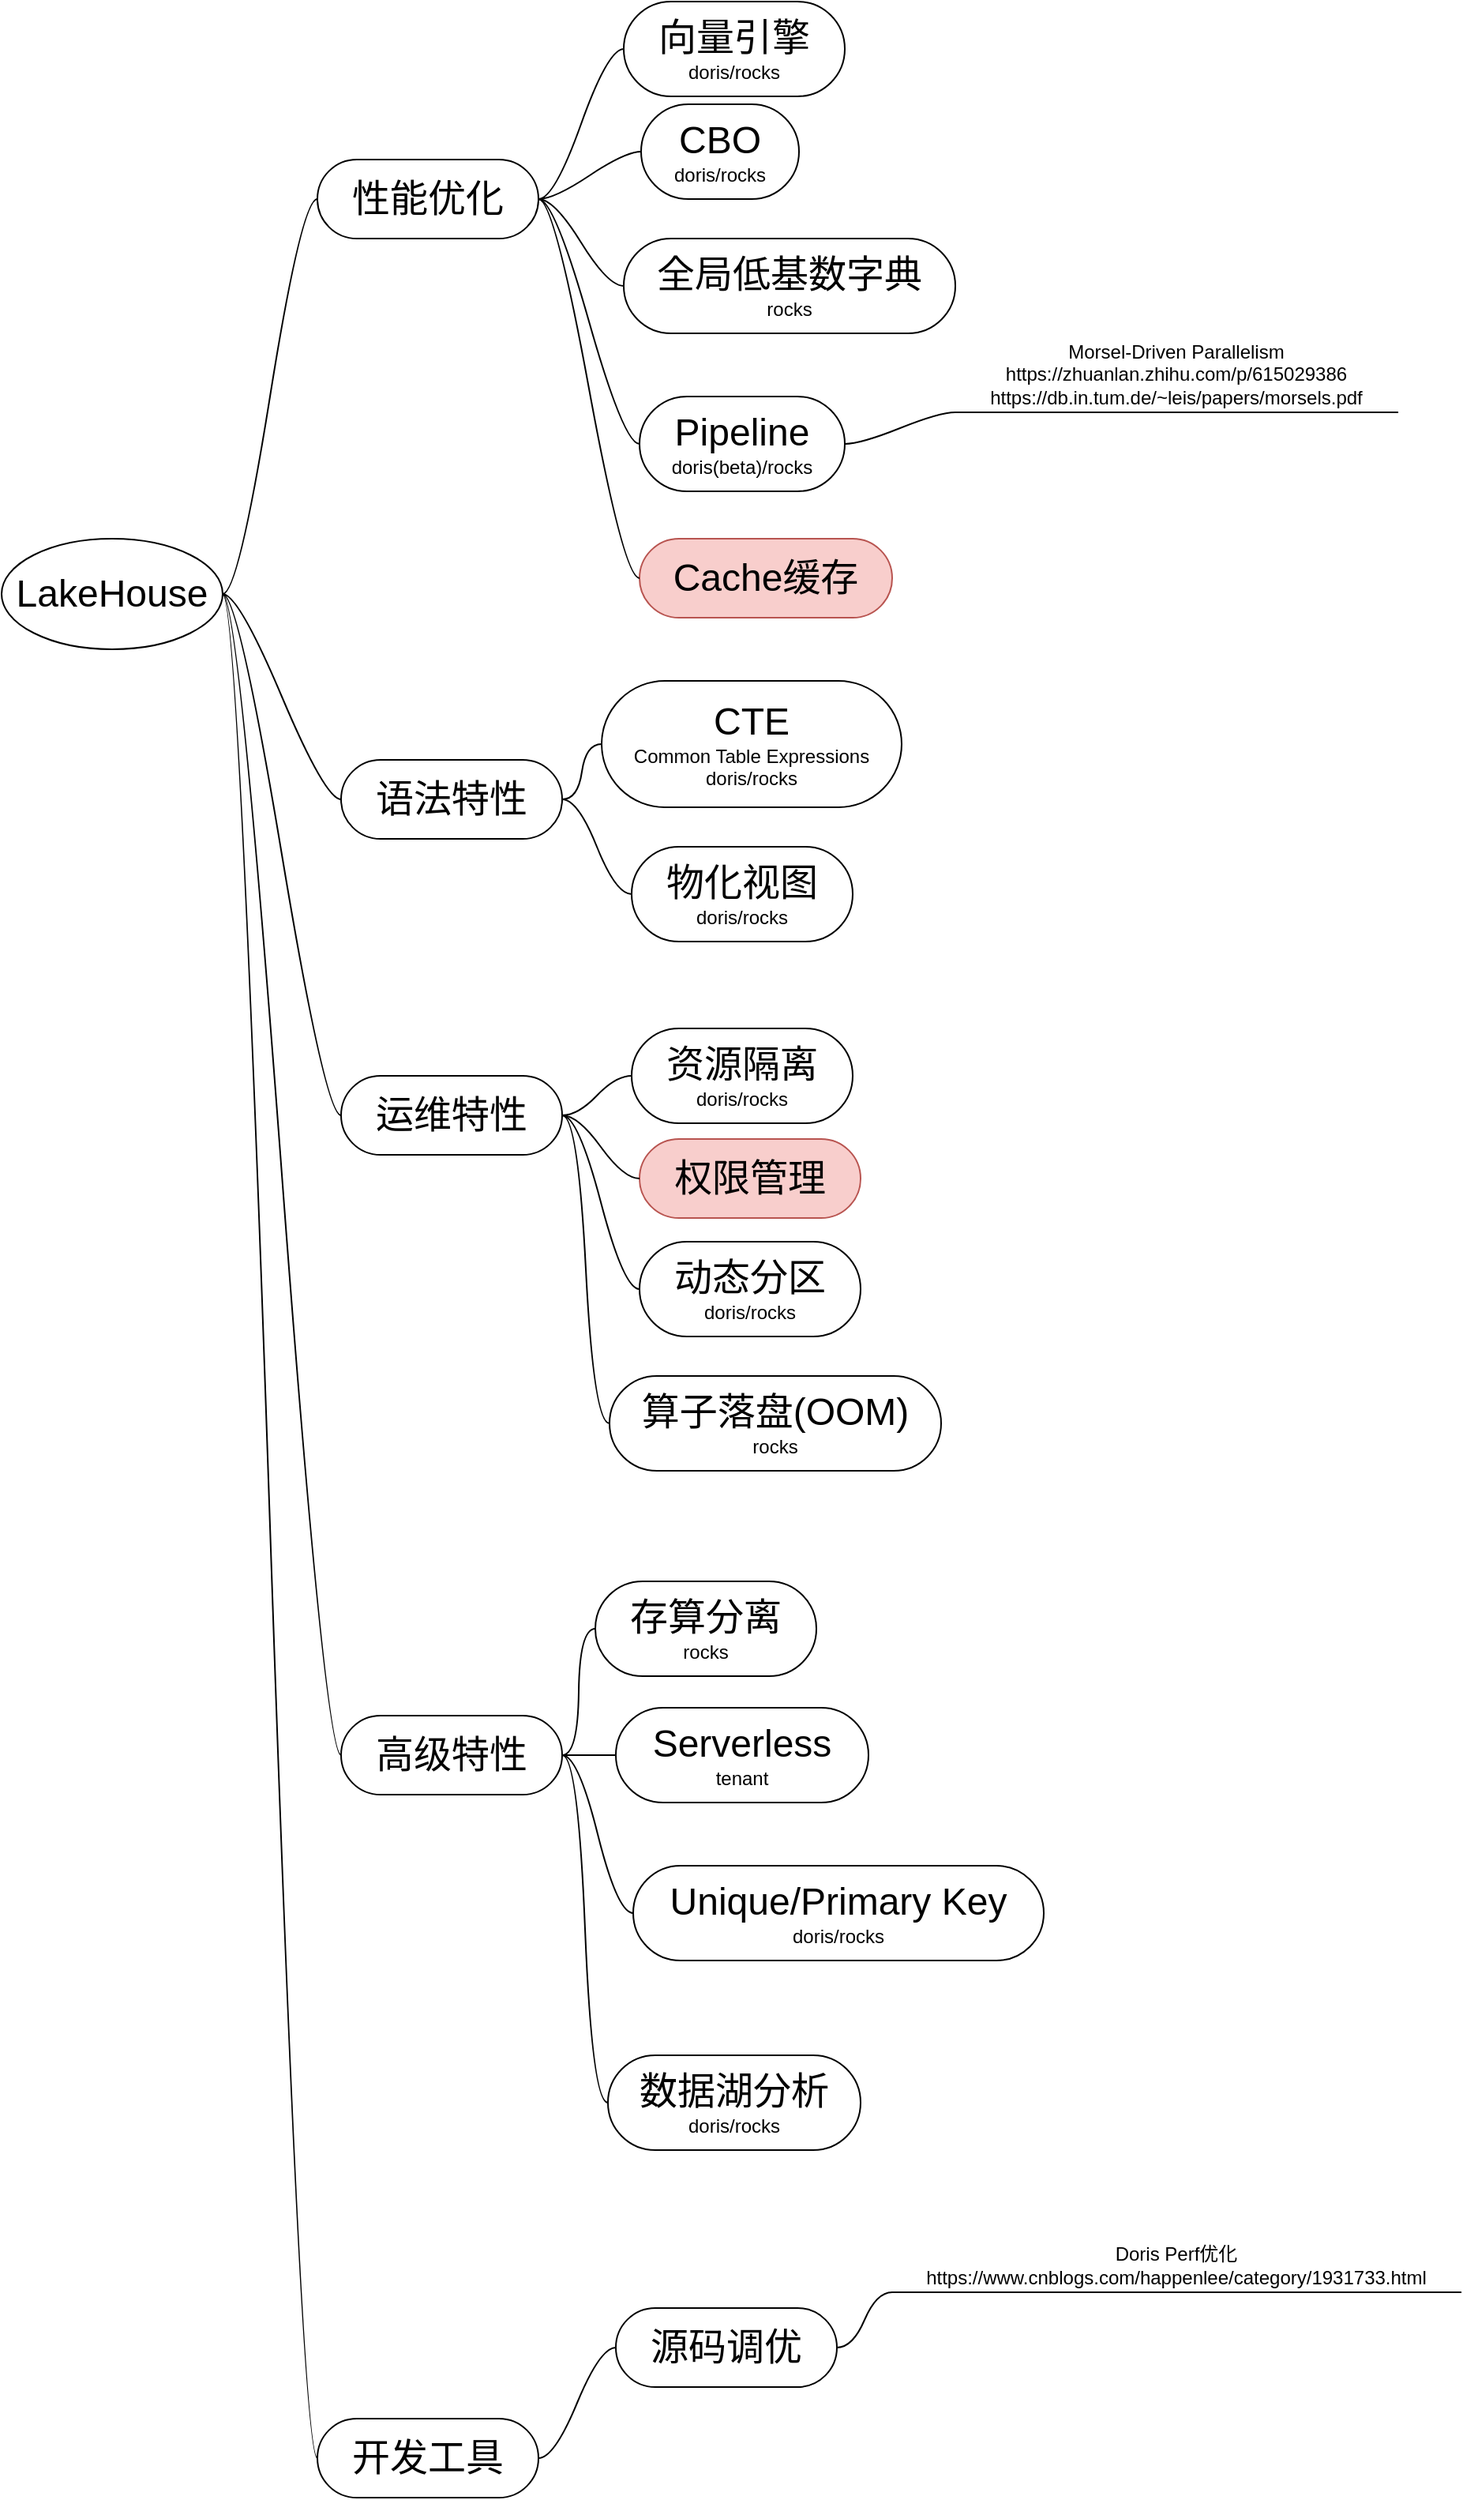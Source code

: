 <mxfile version="21.2.1" type="github" pages="3">
  <diagram name="思维导图" id="OOxz8nDA2zBTXserXBQq">
    <mxGraphModel dx="2206" dy="1089" grid="1" gridSize="10" guides="1" tooltips="1" connect="1" arrows="1" fold="1" page="1" pageScale="1" pageWidth="827" pageHeight="1169" math="0" shadow="0">
      <root>
        <mxCell id="0" />
        <mxCell id="1" parent="0" />
        <mxCell id="GbnP1xSUKACOj05AOEEQ-3" value="&lt;font style=&quot;font-size: 24px;&quot;&gt;LakeHouse&lt;/font&gt;" style="ellipse;whiteSpace=wrap;html=1;align=center;newEdgeStyle={&quot;edgeStyle&quot;:&quot;entityRelationEdgeStyle&quot;,&quot;startArrow&quot;:&quot;none&quot;,&quot;endArrow&quot;:&quot;none&quot;,&quot;segment&quot;:10,&quot;curved&quot;:1,&quot;sourcePerimeterSpacing&quot;:0,&quot;targetPerimeterSpacing&quot;:0};treeFolding=1;treeMoving=1;" vertex="1" parent="1">
          <mxGeometry x="50" y="350" width="140" height="70" as="geometry" />
        </mxCell>
        <mxCell id="GbnP1xSUKACOj05AOEEQ-5" value="&lt;font style=&quot;font-size: 24px;&quot;&gt;性能优化&lt;/font&gt;" style="whiteSpace=wrap;html=1;rounded=1;arcSize=50;align=center;verticalAlign=middle;strokeWidth=1;autosize=1;spacing=4;treeFolding=1;treeMoving=1;newEdgeStyle={&quot;edgeStyle&quot;:&quot;entityRelationEdgeStyle&quot;,&quot;startArrow&quot;:&quot;none&quot;,&quot;endArrow&quot;:&quot;none&quot;,&quot;segment&quot;:10,&quot;curved&quot;:1,&quot;sourcePerimeterSpacing&quot;:0,&quot;targetPerimeterSpacing&quot;:0};" vertex="1" parent="1">
          <mxGeometry x="250" y="110" width="140" height="50" as="geometry" />
        </mxCell>
        <mxCell id="GbnP1xSUKACOj05AOEEQ-6" value="" style="edgeStyle=entityRelationEdgeStyle;startArrow=none;endArrow=none;segment=10;curved=1;sourcePerimeterSpacing=0;targetPerimeterSpacing=0;rounded=0;exitX=1;exitY=0.5;exitDx=0;exitDy=0;" edge="1" target="GbnP1xSUKACOj05AOEEQ-5" parent="1" source="GbnP1xSUKACOj05AOEEQ-3">
          <mxGeometry relative="1" as="geometry">
            <mxPoint x="349" y="542" as="sourcePoint" />
          </mxGeometry>
        </mxCell>
        <mxCell id="TWokM2KLn3ChRtvrP0vo-1" value="&lt;font style=&quot;&quot;&gt;&lt;span style=&quot;font-size: 24px;&quot;&gt;向量引擎&lt;/span&gt;&lt;br&gt;&lt;font style=&quot;font-size: 12px;&quot;&gt;doris/rocks&lt;/font&gt;&lt;br&gt;&lt;/font&gt;" style="whiteSpace=wrap;html=1;rounded=1;arcSize=50;align=center;verticalAlign=middle;strokeWidth=1;autosize=1;spacing=4;treeFolding=1;treeMoving=1;newEdgeStyle={&quot;edgeStyle&quot;:&quot;entityRelationEdgeStyle&quot;,&quot;startArrow&quot;:&quot;none&quot;,&quot;endArrow&quot;:&quot;none&quot;,&quot;segment&quot;:10,&quot;curved&quot;:1,&quot;sourcePerimeterSpacing&quot;:0,&quot;targetPerimeterSpacing&quot;:0};" vertex="1" parent="1">
          <mxGeometry x="444" y="10" width="140" height="60" as="geometry" />
        </mxCell>
        <mxCell id="TWokM2KLn3ChRtvrP0vo-2" value="" style="edgeStyle=entityRelationEdgeStyle;startArrow=none;endArrow=none;segment=10;curved=1;sourcePerimeterSpacing=0;targetPerimeterSpacing=0;rounded=0;exitX=1;exitY=0.5;exitDx=0;exitDy=0;" edge="1" target="TWokM2KLn3ChRtvrP0vo-1" parent="1" source="GbnP1xSUKACOj05AOEEQ-5">
          <mxGeometry relative="1" as="geometry">
            <mxPoint x="350" y="135" as="sourcePoint" />
          </mxGeometry>
        </mxCell>
        <mxCell id="TWokM2KLn3ChRtvrP0vo-4" value="&lt;font style=&quot;&quot;&gt;&lt;span style=&quot;font-size: 24px;&quot;&gt;CBO&lt;/span&gt;&lt;br&gt;&lt;font style=&quot;font-size: 12px;&quot;&gt;doris/rocks&lt;/font&gt;&lt;br&gt;&lt;/font&gt;" style="whiteSpace=wrap;html=1;rounded=1;arcSize=50;align=center;verticalAlign=middle;strokeWidth=1;autosize=1;spacing=4;treeFolding=1;treeMoving=1;newEdgeStyle={&quot;edgeStyle&quot;:&quot;entityRelationEdgeStyle&quot;,&quot;startArrow&quot;:&quot;none&quot;,&quot;endArrow&quot;:&quot;none&quot;,&quot;segment&quot;:10,&quot;curved&quot;:1,&quot;sourcePerimeterSpacing&quot;:0,&quot;targetPerimeterSpacing&quot;:0};" vertex="1" parent="1">
          <mxGeometry x="455" y="75" width="100" height="60" as="geometry" />
        </mxCell>
        <mxCell id="TWokM2KLn3ChRtvrP0vo-5" value="" style="edgeStyle=entityRelationEdgeStyle;startArrow=none;endArrow=none;segment=10;curved=1;sourcePerimeterSpacing=0;targetPerimeterSpacing=0;rounded=0;exitX=1;exitY=0.5;exitDx=0;exitDy=0;" edge="1" target="TWokM2KLn3ChRtvrP0vo-4" parent="1" source="GbnP1xSUKACOj05AOEEQ-5">
          <mxGeometry relative="1" as="geometry">
            <mxPoint x="370" y="130" as="sourcePoint" />
          </mxGeometry>
        </mxCell>
        <mxCell id="TWokM2KLn3ChRtvrP0vo-7" value="&lt;font style=&quot;&quot;&gt;&lt;span style=&quot;font-size: 24px;&quot;&gt;全局低基数字典&lt;/span&gt;&lt;br&gt;&lt;font style=&quot;font-size: 12px;&quot;&gt;rocks&lt;/font&gt;&lt;br&gt;&lt;/font&gt;" style="whiteSpace=wrap;html=1;rounded=1;arcSize=50;align=center;verticalAlign=middle;strokeWidth=1;autosize=1;spacing=4;treeFolding=1;treeMoving=1;newEdgeStyle={&quot;edgeStyle&quot;:&quot;entityRelationEdgeStyle&quot;,&quot;startArrow&quot;:&quot;none&quot;,&quot;endArrow&quot;:&quot;none&quot;,&quot;segment&quot;:10,&quot;curved&quot;:1,&quot;sourcePerimeterSpacing&quot;:0,&quot;targetPerimeterSpacing&quot;:0};" vertex="1" parent="1">
          <mxGeometry x="444" y="160" width="210" height="60" as="geometry" />
        </mxCell>
        <mxCell id="TWokM2KLn3ChRtvrP0vo-8" value="" style="edgeStyle=entityRelationEdgeStyle;startArrow=none;endArrow=none;segment=10;curved=1;sourcePerimeterSpacing=0;targetPerimeterSpacing=0;rounded=0;exitX=1;exitY=0.5;exitDx=0;exitDy=0;" edge="1" target="TWokM2KLn3ChRtvrP0vo-7" parent="1" source="GbnP1xSUKACOj05AOEEQ-5">
          <mxGeometry relative="1" as="geometry">
            <mxPoint x="370" y="150" as="sourcePoint" />
          </mxGeometry>
        </mxCell>
        <mxCell id="TWokM2KLn3ChRtvrP0vo-9" value="&lt;font style=&quot;font-size: 24px;&quot;&gt;语法特性&lt;/font&gt;" style="whiteSpace=wrap;html=1;rounded=1;arcSize=50;align=center;verticalAlign=middle;strokeWidth=1;autosize=1;spacing=4;treeFolding=1;treeMoving=1;newEdgeStyle={&quot;edgeStyle&quot;:&quot;entityRelationEdgeStyle&quot;,&quot;startArrow&quot;:&quot;none&quot;,&quot;endArrow&quot;:&quot;none&quot;,&quot;segment&quot;:10,&quot;curved&quot;:1,&quot;sourcePerimeterSpacing&quot;:0,&quot;targetPerimeterSpacing&quot;:0};" vertex="1" parent="1">
          <mxGeometry x="265" y="490" width="140" height="50" as="geometry" />
        </mxCell>
        <mxCell id="TWokM2KLn3ChRtvrP0vo-10" value="" style="edgeStyle=entityRelationEdgeStyle;startArrow=none;endArrow=none;segment=10;curved=1;sourcePerimeterSpacing=0;targetPerimeterSpacing=0;rounded=0;exitX=1;exitY=0.5;exitDx=0;exitDy=0;" edge="1" target="TWokM2KLn3ChRtvrP0vo-9" parent="1" source="GbnP1xSUKACOj05AOEEQ-3">
          <mxGeometry relative="1" as="geometry">
            <mxPoint x="230" y="516" as="sourcePoint" />
          </mxGeometry>
        </mxCell>
        <mxCell id="TWokM2KLn3ChRtvrP0vo-11" value="&lt;font style=&quot;&quot;&gt;&lt;span style=&quot;font-size: 24px;&quot;&gt;CTE&lt;/span&gt;&lt;br&gt;&lt;font style=&quot;font-size: 12px;&quot;&gt;Common Table Expressions&lt;br&gt;&lt;/font&gt;doris/rocks&lt;br&gt;&lt;/font&gt;" style="whiteSpace=wrap;html=1;rounded=1;arcSize=50;align=center;verticalAlign=middle;strokeWidth=1;autosize=1;spacing=4;treeFolding=1;treeMoving=1;newEdgeStyle={&quot;edgeStyle&quot;:&quot;entityRelationEdgeStyle&quot;,&quot;startArrow&quot;:&quot;none&quot;,&quot;endArrow&quot;:&quot;none&quot;,&quot;segment&quot;:10,&quot;curved&quot;:1,&quot;sourcePerimeterSpacing&quot;:0,&quot;targetPerimeterSpacing&quot;:0};" vertex="1" parent="1">
          <mxGeometry x="430" y="440" width="190" height="80" as="geometry" />
        </mxCell>
        <mxCell id="TWokM2KLn3ChRtvrP0vo-12" value="" style="edgeStyle=entityRelationEdgeStyle;startArrow=none;endArrow=none;segment=10;curved=1;sourcePerimeterSpacing=0;targetPerimeterSpacing=0;rounded=0;exitX=1;exitY=0.5;exitDx=0;exitDy=0;" edge="1" target="TWokM2KLn3ChRtvrP0vo-11" parent="1" source="TWokM2KLn3ChRtvrP0vo-9">
          <mxGeometry relative="1" as="geometry">
            <mxPoint x="475" y="530" as="sourcePoint" />
          </mxGeometry>
        </mxCell>
        <mxCell id="TWokM2KLn3ChRtvrP0vo-14" value="&lt;font style=&quot;&quot;&gt;&lt;span style=&quot;font-size: 24px;&quot;&gt;Pipeline&lt;/span&gt;&lt;br&gt;&lt;font style=&quot;font-size: 12px;&quot;&gt;doris(beta)/rocks&lt;/font&gt;&lt;br&gt;&lt;/font&gt;" style="whiteSpace=wrap;html=1;rounded=1;arcSize=50;align=center;verticalAlign=middle;strokeWidth=1;autosize=1;spacing=4;treeFolding=1;treeMoving=1;newEdgeStyle={&quot;edgeStyle&quot;:&quot;entityRelationEdgeStyle&quot;,&quot;startArrow&quot;:&quot;none&quot;,&quot;endArrow&quot;:&quot;none&quot;,&quot;segment&quot;:10,&quot;curved&quot;:1,&quot;sourcePerimeterSpacing&quot;:0,&quot;targetPerimeterSpacing&quot;:0};" vertex="1" parent="1">
          <mxGeometry x="454" y="260" width="130" height="60" as="geometry" />
        </mxCell>
        <mxCell id="TWokM2KLn3ChRtvrP0vo-15" value="" style="edgeStyle=entityRelationEdgeStyle;startArrow=none;endArrow=none;segment=10;curved=1;sourcePerimeterSpacing=0;targetPerimeterSpacing=0;rounded=0;exitX=1;exitY=0.5;exitDx=0;exitDy=0;" edge="1" target="TWokM2KLn3ChRtvrP0vo-14" parent="1" source="GbnP1xSUKACOj05AOEEQ-5">
          <mxGeometry relative="1" as="geometry">
            <mxPoint x="394" y="282" as="sourcePoint" />
          </mxGeometry>
        </mxCell>
        <mxCell id="TWokM2KLn3ChRtvrP0vo-17" value="&lt;font style=&quot;font-size: 24px;&quot;&gt;运维特性&lt;/font&gt;" style="whiteSpace=wrap;html=1;rounded=1;arcSize=50;align=center;verticalAlign=middle;strokeWidth=1;autosize=1;spacing=4;treeFolding=1;treeMoving=1;newEdgeStyle={&quot;edgeStyle&quot;:&quot;entityRelationEdgeStyle&quot;,&quot;startArrow&quot;:&quot;none&quot;,&quot;endArrow&quot;:&quot;none&quot;,&quot;segment&quot;:10,&quot;curved&quot;:1,&quot;sourcePerimeterSpacing&quot;:0,&quot;targetPerimeterSpacing&quot;:0};" vertex="1" parent="1">
          <mxGeometry x="265" y="690" width="140" height="50" as="geometry" />
        </mxCell>
        <mxCell id="TWokM2KLn3ChRtvrP0vo-18" value="" style="edgeStyle=entityRelationEdgeStyle;startArrow=none;endArrow=none;segment=10;curved=1;sourcePerimeterSpacing=0;targetPerimeterSpacing=0;rounded=0;exitX=1;exitY=0.5;exitDx=0;exitDy=0;" edge="1" target="TWokM2KLn3ChRtvrP0vo-17" parent="1" source="GbnP1xSUKACOj05AOEEQ-3">
          <mxGeometry relative="1" as="geometry">
            <mxPoint x="284" y="602" as="sourcePoint" />
          </mxGeometry>
        </mxCell>
        <mxCell id="TWokM2KLn3ChRtvrP0vo-19" value="&lt;font style=&quot;&quot;&gt;&lt;span style=&quot;font-size: 24px;&quot;&gt;资源隔离&lt;/span&gt;&lt;br&gt;&lt;font style=&quot;font-size: 12px;&quot;&gt;doris/rocks&lt;/font&gt;&lt;br&gt;&lt;/font&gt;" style="whiteSpace=wrap;html=1;rounded=1;arcSize=50;align=center;verticalAlign=middle;strokeWidth=1;autosize=1;spacing=4;treeFolding=1;treeMoving=1;newEdgeStyle={&quot;edgeStyle&quot;:&quot;entityRelationEdgeStyle&quot;,&quot;startArrow&quot;:&quot;none&quot;,&quot;endArrow&quot;:&quot;none&quot;,&quot;segment&quot;:10,&quot;curved&quot;:1,&quot;sourcePerimeterSpacing&quot;:0,&quot;targetPerimeterSpacing&quot;:0};" vertex="1" parent="1">
          <mxGeometry x="449" y="660" width="140" height="60" as="geometry" />
        </mxCell>
        <mxCell id="TWokM2KLn3ChRtvrP0vo-20" value="" style="edgeStyle=entityRelationEdgeStyle;startArrow=none;endArrow=none;segment=10;curved=1;sourcePerimeterSpacing=0;targetPerimeterSpacing=0;rounded=0;exitX=1;exitY=0.5;exitDx=0;exitDy=0;" edge="1" target="TWokM2KLn3ChRtvrP0vo-19" parent="1" source="TWokM2KLn3ChRtvrP0vo-17">
          <mxGeometry relative="1" as="geometry">
            <mxPoint x="410" y="682" as="sourcePoint" />
          </mxGeometry>
        </mxCell>
        <mxCell id="TWokM2KLn3ChRtvrP0vo-21" value="&lt;font style=&quot;&quot;&gt;&lt;span style=&quot;font-size: 24px;&quot;&gt;存算分离&lt;/span&gt;&lt;br&gt;&lt;font style=&quot;font-size: 12px;&quot;&gt;rocks&lt;/font&gt;&lt;br&gt;&lt;/font&gt;" style="whiteSpace=wrap;html=1;rounded=1;arcSize=50;align=center;verticalAlign=middle;strokeWidth=1;autosize=1;spacing=4;treeFolding=1;treeMoving=1;newEdgeStyle={&quot;edgeStyle&quot;:&quot;entityRelationEdgeStyle&quot;,&quot;startArrow&quot;:&quot;none&quot;,&quot;endArrow&quot;:&quot;none&quot;,&quot;segment&quot;:10,&quot;curved&quot;:1,&quot;sourcePerimeterSpacing&quot;:0,&quot;targetPerimeterSpacing&quot;:0};" vertex="1" parent="1">
          <mxGeometry x="426" y="1010" width="140" height="60" as="geometry" />
        </mxCell>
        <mxCell id="TWokM2KLn3ChRtvrP0vo-22" value="" style="edgeStyle=entityRelationEdgeStyle;startArrow=none;endArrow=none;segment=10;curved=1;sourcePerimeterSpacing=0;targetPerimeterSpacing=0;rounded=0;exitX=1;exitY=0.5;exitDx=0;exitDy=0;" edge="1" target="TWokM2KLn3ChRtvrP0vo-21" parent="1" source="TWokM2KLn3ChRtvrP0vo-23">
          <mxGeometry relative="1" as="geometry">
            <mxPoint x="496" y="977" as="sourcePoint" />
          </mxGeometry>
        </mxCell>
        <mxCell id="TWokM2KLn3ChRtvrP0vo-23" value="&lt;font style=&quot;font-size: 24px;&quot;&gt;高级特性&lt;/font&gt;" style="whiteSpace=wrap;html=1;rounded=1;arcSize=50;align=center;verticalAlign=middle;strokeWidth=1;autosize=1;spacing=4;treeFolding=1;treeMoving=1;newEdgeStyle={&quot;edgeStyle&quot;:&quot;entityRelationEdgeStyle&quot;,&quot;startArrow&quot;:&quot;none&quot;,&quot;endArrow&quot;:&quot;none&quot;,&quot;segment&quot;:10,&quot;curved&quot;:1,&quot;sourcePerimeterSpacing&quot;:0,&quot;targetPerimeterSpacing&quot;:0};" vertex="1" parent="1">
          <mxGeometry x="265" y="1095" width="140" height="50" as="geometry" />
        </mxCell>
        <mxCell id="TWokM2KLn3ChRtvrP0vo-24" value="" style="edgeStyle=entityRelationEdgeStyle;startArrow=none;endArrow=none;segment=10;curved=1;sourcePerimeterSpacing=0;targetPerimeterSpacing=0;rounded=0;exitX=1;exitY=0.5;exitDx=0;exitDy=0;" edge="1" target="TWokM2KLn3ChRtvrP0vo-23" parent="1" source="GbnP1xSUKACOj05AOEEQ-3">
          <mxGeometry relative="1" as="geometry">
            <mxPoint x="270" y="802" as="sourcePoint" />
          </mxGeometry>
        </mxCell>
        <mxCell id="TWokM2KLn3ChRtvrP0vo-26" value="&lt;font style=&quot;&quot;&gt;&lt;span style=&quot;font-size: 24px;&quot;&gt;Unique/Primary Key&lt;/span&gt;&lt;br&gt;&lt;font style=&quot;font-size: 12px;&quot;&gt;doris/rocks&lt;/font&gt;&lt;br&gt;&lt;/font&gt;" style="whiteSpace=wrap;html=1;rounded=1;arcSize=50;align=center;verticalAlign=middle;strokeWidth=1;autosize=1;spacing=4;treeFolding=1;treeMoving=1;newEdgeStyle={&quot;edgeStyle&quot;:&quot;entityRelationEdgeStyle&quot;,&quot;startArrow&quot;:&quot;none&quot;,&quot;endArrow&quot;:&quot;none&quot;,&quot;segment&quot;:10,&quot;curved&quot;:1,&quot;sourcePerimeterSpacing&quot;:0,&quot;targetPerimeterSpacing&quot;:0};glass=0;" vertex="1" parent="1">
          <mxGeometry x="450" y="1190" width="260" height="60" as="geometry" />
        </mxCell>
        <mxCell id="TWokM2KLn3ChRtvrP0vo-27" value="" style="edgeStyle=entityRelationEdgeStyle;startArrow=none;endArrow=none;segment=10;curved=1;sourcePerimeterSpacing=0;targetPerimeterSpacing=0;rounded=0;exitX=1;exitY=0.5;exitDx=0;exitDy=0;" edge="1" target="TWokM2KLn3ChRtvrP0vo-26" parent="1" source="TWokM2KLn3ChRtvrP0vo-23">
          <mxGeometry relative="1" as="geometry">
            <mxPoint x="446" y="1187" as="sourcePoint" />
          </mxGeometry>
        </mxCell>
        <mxCell id="TWokM2KLn3ChRtvrP0vo-29" value="&lt;font style=&quot;font-size: 24px;&quot;&gt;权限管理&lt;/font&gt;" style="whiteSpace=wrap;html=1;rounded=1;arcSize=50;align=center;verticalAlign=middle;strokeWidth=1;autosize=1;spacing=4;treeFolding=1;treeMoving=1;newEdgeStyle={&quot;edgeStyle&quot;:&quot;entityRelationEdgeStyle&quot;,&quot;startArrow&quot;:&quot;none&quot;,&quot;endArrow&quot;:&quot;none&quot;,&quot;segment&quot;:10,&quot;curved&quot;:1,&quot;sourcePerimeterSpacing&quot;:0,&quot;targetPerimeterSpacing&quot;:0};fillColor=#f8cecc;strokeColor=#b85450;" vertex="1" parent="1">
          <mxGeometry x="454" y="730" width="140" height="50" as="geometry" />
        </mxCell>
        <mxCell id="TWokM2KLn3ChRtvrP0vo-30" value="" style="edgeStyle=entityRelationEdgeStyle;startArrow=none;endArrow=none;segment=10;curved=1;sourcePerimeterSpacing=0;targetPerimeterSpacing=0;rounded=0;exitX=1;exitY=0.5;exitDx=0;exitDy=0;" edge="1" target="TWokM2KLn3ChRtvrP0vo-29" parent="1" source="TWokM2KLn3ChRtvrP0vo-17">
          <mxGeometry relative="1" as="geometry">
            <mxPoint x="425" y="772" as="sourcePoint" />
          </mxGeometry>
        </mxCell>
        <mxCell id="TWokM2KLn3ChRtvrP0vo-31" value="&lt;font style=&quot;&quot;&gt;&lt;span style=&quot;font-size: 24px;&quot;&gt;物化视图&lt;/span&gt;&lt;br&gt;&lt;font style=&quot;font-size: 12px;&quot;&gt;doris/rocks&lt;/font&gt;&lt;br&gt;&lt;/font&gt;" style="whiteSpace=wrap;html=1;rounded=1;arcSize=50;align=center;verticalAlign=middle;strokeWidth=1;autosize=1;spacing=4;treeFolding=1;treeMoving=1;newEdgeStyle={&quot;edgeStyle&quot;:&quot;entityRelationEdgeStyle&quot;,&quot;startArrow&quot;:&quot;none&quot;,&quot;endArrow&quot;:&quot;none&quot;,&quot;segment&quot;:10,&quot;curved&quot;:1,&quot;sourcePerimeterSpacing&quot;:0,&quot;targetPerimeterSpacing&quot;:0};" vertex="1" parent="1">
          <mxGeometry x="449" y="545" width="140" height="60" as="geometry" />
        </mxCell>
        <mxCell id="TWokM2KLn3ChRtvrP0vo-32" value="" style="edgeStyle=entityRelationEdgeStyle;startArrow=none;endArrow=none;segment=10;curved=1;sourcePerimeterSpacing=0;targetPerimeterSpacing=0;rounded=0;exitX=1;exitY=0.5;exitDx=0;exitDy=0;" edge="1" target="TWokM2KLn3ChRtvrP0vo-31" parent="1" source="TWokM2KLn3ChRtvrP0vo-9">
          <mxGeometry relative="1" as="geometry">
            <mxPoint x="510" y="562" as="sourcePoint" />
          </mxGeometry>
        </mxCell>
        <mxCell id="TWokM2KLn3ChRtvrP0vo-33" value="&lt;font style=&quot;&quot;&gt;&lt;span style=&quot;font-size: 24px;&quot;&gt;动态分区&lt;/span&gt;&lt;br&gt;&lt;font style=&quot;font-size: 12px;&quot;&gt;doris/rocks&lt;/font&gt;&lt;br&gt;&lt;/font&gt;" style="whiteSpace=wrap;html=1;rounded=1;arcSize=50;align=center;verticalAlign=middle;strokeWidth=1;autosize=1;spacing=4;treeFolding=1;treeMoving=1;newEdgeStyle={&quot;edgeStyle&quot;:&quot;entityRelationEdgeStyle&quot;,&quot;startArrow&quot;:&quot;none&quot;,&quot;endArrow&quot;:&quot;none&quot;,&quot;segment&quot;:10,&quot;curved&quot;:1,&quot;sourcePerimeterSpacing&quot;:0,&quot;targetPerimeterSpacing&quot;:0};" vertex="1" parent="1">
          <mxGeometry x="454" y="795" width="140" height="60" as="geometry" />
        </mxCell>
        <mxCell id="TWokM2KLn3ChRtvrP0vo-34" value="" style="edgeStyle=entityRelationEdgeStyle;startArrow=none;endArrow=none;segment=10;curved=1;sourcePerimeterSpacing=0;targetPerimeterSpacing=0;rounded=0;exitX=1;exitY=0.5;exitDx=0;exitDy=0;" edge="1" target="TWokM2KLn3ChRtvrP0vo-33" parent="1" source="TWokM2KLn3ChRtvrP0vo-17">
          <mxGeometry relative="1" as="geometry">
            <mxPoint x="560" y="822" as="sourcePoint" />
          </mxGeometry>
        </mxCell>
        <mxCell id="TWokM2KLn3ChRtvrP0vo-35" value="&lt;font style=&quot;&quot;&gt;&lt;span style=&quot;font-size: 24px;&quot;&gt;算子落盘(OOM)&lt;/span&gt;&lt;br&gt;&lt;font style=&quot;font-size: 12px;&quot;&gt;rocks&lt;/font&gt;&lt;br&gt;&lt;/font&gt;" style="whiteSpace=wrap;html=1;rounded=1;arcSize=50;align=center;verticalAlign=middle;strokeWidth=1;autosize=1;spacing=4;treeFolding=1;treeMoving=1;newEdgeStyle={&quot;edgeStyle&quot;:&quot;entityRelationEdgeStyle&quot;,&quot;startArrow&quot;:&quot;none&quot;,&quot;endArrow&quot;:&quot;none&quot;,&quot;segment&quot;:10,&quot;curved&quot;:1,&quot;sourcePerimeterSpacing&quot;:0,&quot;targetPerimeterSpacing&quot;:0};" vertex="1" parent="1">
          <mxGeometry x="435" y="880" width="210" height="60" as="geometry" />
        </mxCell>
        <mxCell id="TWokM2KLn3ChRtvrP0vo-36" value="" style="edgeStyle=entityRelationEdgeStyle;startArrow=none;endArrow=none;segment=10;curved=1;sourcePerimeterSpacing=0;targetPerimeterSpacing=0;rounded=0;exitX=1;exitY=0.5;exitDx=0;exitDy=0;" edge="1" target="TWokM2KLn3ChRtvrP0vo-35" parent="1" source="TWokM2KLn3ChRtvrP0vo-17">
          <mxGeometry relative="1" as="geometry">
            <mxPoint x="380" y="780" as="sourcePoint" />
          </mxGeometry>
        </mxCell>
        <mxCell id="TWokM2KLn3ChRtvrP0vo-39" value="&lt;font style=&quot;font-size: 24px;&quot;&gt;Cache缓存&lt;/font&gt;" style="whiteSpace=wrap;html=1;rounded=1;arcSize=50;align=center;verticalAlign=middle;strokeWidth=1;autosize=1;spacing=4;treeFolding=1;treeMoving=1;newEdgeStyle={&quot;edgeStyle&quot;:&quot;entityRelationEdgeStyle&quot;,&quot;startArrow&quot;:&quot;none&quot;,&quot;endArrow&quot;:&quot;none&quot;,&quot;segment&quot;:10,&quot;curved&quot;:1,&quot;sourcePerimeterSpacing&quot;:0,&quot;targetPerimeterSpacing&quot;:0};fillColor=#f8cecc;strokeColor=#b85450;" vertex="1" parent="1">
          <mxGeometry x="454" y="350" width="160" height="50" as="geometry" />
        </mxCell>
        <mxCell id="TWokM2KLn3ChRtvrP0vo-40" value="" style="edgeStyle=entityRelationEdgeStyle;startArrow=none;endArrow=none;segment=10;curved=1;sourcePerimeterSpacing=0;targetPerimeterSpacing=0;rounded=0;exitX=1;exitY=0.5;exitDx=0;exitDy=0;" edge="1" target="TWokM2KLn3ChRtvrP0vo-39" parent="1" source="GbnP1xSUKACOj05AOEEQ-5">
          <mxGeometry relative="1" as="geometry">
            <mxPoint x="565" y="392" as="sourcePoint" />
          </mxGeometry>
        </mxCell>
        <mxCell id="TWokM2KLn3ChRtvrP0vo-42" value="&lt;font style=&quot;&quot;&gt;&lt;span style=&quot;font-size: 24px;&quot;&gt;Serverless&lt;/span&gt;&lt;br&gt;&lt;font style=&quot;font-size: 12px;&quot;&gt;tenant&lt;/font&gt;&lt;br&gt;&lt;/font&gt;" style="whiteSpace=wrap;html=1;rounded=1;arcSize=50;align=center;verticalAlign=middle;strokeWidth=1;autosize=1;spacing=4;treeFolding=1;treeMoving=1;newEdgeStyle={&quot;edgeStyle&quot;:&quot;entityRelationEdgeStyle&quot;,&quot;startArrow&quot;:&quot;none&quot;,&quot;endArrow&quot;:&quot;none&quot;,&quot;segment&quot;:10,&quot;curved&quot;:1,&quot;sourcePerimeterSpacing&quot;:0,&quot;targetPerimeterSpacing&quot;:0};" vertex="1" parent="1">
          <mxGeometry x="439" y="1090" width="160" height="60" as="geometry" />
        </mxCell>
        <mxCell id="TWokM2KLn3ChRtvrP0vo-43" value="" style="edgeStyle=entityRelationEdgeStyle;startArrow=none;endArrow=none;segment=10;curved=1;sourcePerimeterSpacing=0;targetPerimeterSpacing=0;rounded=0;exitX=1;exitY=0.5;exitDx=0;exitDy=0;" edge="1" target="TWokM2KLn3ChRtvrP0vo-42" parent="1" source="TWokM2KLn3ChRtvrP0vo-23">
          <mxGeometry relative="1" as="geometry">
            <mxPoint x="675" y="1097" as="sourcePoint" />
          </mxGeometry>
        </mxCell>
        <mxCell id="TWokM2KLn3ChRtvrP0vo-44" value="&lt;font style=&quot;font-size: 24px;&quot;&gt;数据湖分析&lt;/font&gt;&lt;br style=&quot;border-color: var(--border-color);&quot;&gt;&lt;font style=&quot;border-color: var(--border-color);&quot;&gt;doris/rocks&lt;/font&gt;" style="whiteSpace=wrap;html=1;rounded=1;arcSize=50;align=center;verticalAlign=middle;strokeWidth=1;autosize=1;spacing=4;treeFolding=1;treeMoving=1;newEdgeStyle={&quot;edgeStyle&quot;:&quot;entityRelationEdgeStyle&quot;,&quot;startArrow&quot;:&quot;none&quot;,&quot;endArrow&quot;:&quot;none&quot;,&quot;segment&quot;:10,&quot;curved&quot;:1,&quot;sourcePerimeterSpacing&quot;:0,&quot;targetPerimeterSpacing&quot;:0};" vertex="1" parent="1">
          <mxGeometry x="434" y="1310" width="160" height="60" as="geometry" />
        </mxCell>
        <mxCell id="TWokM2KLn3ChRtvrP0vo-45" value="" style="edgeStyle=entityRelationEdgeStyle;startArrow=none;endArrow=none;segment=10;curved=1;sourcePerimeterSpacing=0;targetPerimeterSpacing=0;rounded=0;exitX=1;exitY=0.5;exitDx=0;exitDy=0;" edge="1" target="TWokM2KLn3ChRtvrP0vo-44" parent="1" source="TWokM2KLn3ChRtvrP0vo-23">
          <mxGeometry relative="1" as="geometry">
            <mxPoint x="505" y="1372" as="sourcePoint" />
          </mxGeometry>
        </mxCell>
        <mxCell id="TWokM2KLn3ChRtvrP0vo-46" value="&lt;div&gt;&lt;span style=&quot;background-color: initial;&quot;&gt;Morsel-Driven Parallelism&lt;/span&gt;&lt;br&gt;&lt;/div&gt;&lt;div&gt;https://zhuanlan.zhihu.com/p/615029386&lt;/div&gt;&lt;div&gt;https://db.in.tum.de/~leis/papers/morsels.pdf&lt;br&gt;&lt;/div&gt;" style="whiteSpace=wrap;html=1;shape=partialRectangle;top=0;left=0;bottom=1;right=0;points=[[0,1],[1,1]];fillColor=none;align=center;verticalAlign=bottom;routingCenterY=0.5;snapToPoint=1;recursiveResize=0;autosize=1;treeFolding=1;treeMoving=1;newEdgeStyle={&quot;edgeStyle&quot;:&quot;entityRelationEdgeStyle&quot;,&quot;startArrow&quot;:&quot;none&quot;,&quot;endArrow&quot;:&quot;none&quot;,&quot;segment&quot;:10,&quot;curved&quot;:1,&quot;sourcePerimeterSpacing&quot;:0,&quot;targetPerimeterSpacing&quot;:0};" vertex="1" parent="1">
          <mxGeometry x="654" y="210" width="280" height="60" as="geometry" />
        </mxCell>
        <mxCell id="TWokM2KLn3ChRtvrP0vo-47" value="" style="edgeStyle=entityRelationEdgeStyle;startArrow=none;endArrow=none;segment=10;curved=1;sourcePerimeterSpacing=0;targetPerimeterSpacing=0;rounded=0;exitX=1;exitY=0.5;exitDx=0;exitDy=0;" edge="1" target="TWokM2KLn3ChRtvrP0vo-46" parent="1" source="TWokM2KLn3ChRtvrP0vo-14">
          <mxGeometry relative="1" as="geometry">
            <mxPoint x="840" y="280" as="sourcePoint" />
          </mxGeometry>
        </mxCell>
        <mxCell id="TWokM2KLn3ChRtvrP0vo-48" value="&lt;font style=&quot;font-size: 24px;&quot;&gt;开发工具&lt;/font&gt;" style="whiteSpace=wrap;html=1;rounded=1;arcSize=50;align=center;verticalAlign=middle;strokeWidth=1;autosize=1;spacing=4;treeFolding=1;treeMoving=1;newEdgeStyle={&quot;edgeStyle&quot;:&quot;entityRelationEdgeStyle&quot;,&quot;startArrow&quot;:&quot;none&quot;,&quot;endArrow&quot;:&quot;none&quot;,&quot;segment&quot;:10,&quot;curved&quot;:1,&quot;sourcePerimeterSpacing&quot;:0,&quot;targetPerimeterSpacing&quot;:0};" vertex="1" parent="1">
          <mxGeometry x="250" y="1540" width="140" height="50" as="geometry" />
        </mxCell>
        <mxCell id="TWokM2KLn3ChRtvrP0vo-49" value="" style="edgeStyle=entityRelationEdgeStyle;startArrow=none;endArrow=none;segment=10;curved=1;sourcePerimeterSpacing=0;targetPerimeterSpacing=0;rounded=0;exitX=1;exitY=0.5;exitDx=0;exitDy=0;" edge="1" target="TWokM2KLn3ChRtvrP0vo-48" parent="1" source="GbnP1xSUKACOj05AOEEQ-3">
          <mxGeometry relative="1" as="geometry">
            <mxPoint x="200" y="990" as="sourcePoint" />
          </mxGeometry>
        </mxCell>
        <mxCell id="TWokM2KLn3ChRtvrP0vo-50" value="&lt;font style=&quot;font-size: 24px;&quot;&gt;源码调优&lt;/font&gt;" style="whiteSpace=wrap;html=1;rounded=1;arcSize=50;align=center;verticalAlign=middle;strokeWidth=1;autosize=1;spacing=4;treeFolding=1;treeMoving=1;newEdgeStyle={&quot;edgeStyle&quot;:&quot;entityRelationEdgeStyle&quot;,&quot;startArrow&quot;:&quot;none&quot;,&quot;endArrow&quot;:&quot;none&quot;,&quot;segment&quot;:10,&quot;curved&quot;:1,&quot;sourcePerimeterSpacing&quot;:0,&quot;targetPerimeterSpacing&quot;:0};" vertex="1" parent="1">
          <mxGeometry x="439" y="1470" width="140" height="50" as="geometry" />
        </mxCell>
        <mxCell id="TWokM2KLn3ChRtvrP0vo-51" value="" style="edgeStyle=entityRelationEdgeStyle;startArrow=none;endArrow=none;segment=10;curved=1;sourcePerimeterSpacing=0;targetPerimeterSpacing=0;rounded=0;exitX=1;exitY=0.5;exitDx=0;exitDy=0;" edge="1" target="TWokM2KLn3ChRtvrP0vo-50" parent="1" source="TWokM2KLn3ChRtvrP0vo-48">
          <mxGeometry relative="1" as="geometry">
            <mxPoint x="454" y="1562" as="sourcePoint" />
          </mxGeometry>
        </mxCell>
        <mxCell id="TWokM2KLn3ChRtvrP0vo-52" value="&lt;div style=&quot;border-color: var(--border-color);&quot;&gt;Doris Perf优化&lt;/div&gt;&lt;div style=&quot;border-color: var(--border-color);&quot;&gt;https://www.cnblogs.com/happenlee/category/1931733.html&lt;/div&gt;" style="whiteSpace=wrap;html=1;shape=partialRectangle;top=0;left=0;bottom=1;right=0;points=[[0,1],[1,1]];fillColor=none;align=center;verticalAlign=bottom;routingCenterY=0.5;snapToPoint=1;recursiveResize=0;autosize=1;treeFolding=1;treeMoving=1;newEdgeStyle={&quot;edgeStyle&quot;:&quot;entityRelationEdgeStyle&quot;,&quot;startArrow&quot;:&quot;none&quot;,&quot;endArrow&quot;:&quot;none&quot;,&quot;segment&quot;:10,&quot;curved&quot;:1,&quot;sourcePerimeterSpacing&quot;:0,&quot;targetPerimeterSpacing&quot;:0};" vertex="1" parent="1">
          <mxGeometry x="614" y="1420" width="360" height="40" as="geometry" />
        </mxCell>
        <mxCell id="TWokM2KLn3ChRtvrP0vo-53" value="" style="edgeStyle=entityRelationEdgeStyle;startArrow=none;endArrow=none;segment=10;curved=1;sourcePerimeterSpacing=0;targetPerimeterSpacing=0;rounded=0;exitX=1;exitY=0.5;exitDx=0;exitDy=0;" edge="1" target="TWokM2KLn3ChRtvrP0vo-52" parent="1" source="TWokM2KLn3ChRtvrP0vo-50">
          <mxGeometry relative="1" as="geometry">
            <mxPoint x="1260" y="1430" as="sourcePoint" />
          </mxGeometry>
        </mxCell>
      </root>
    </mxGraphModel>
  </diagram>
  <diagram id="5T6hc978opmUqf4iGv0S" name="ReleaseNote">
    <mxGraphModel dx="1434" dy="708" grid="1" gridSize="10" guides="1" tooltips="1" connect="1" arrows="1" fold="1" page="1" pageScale="1" pageWidth="827" pageHeight="1169" math="0" shadow="0">
      <root>
        <mxCell id="0" />
        <mxCell id="1" parent="0" />
      </root>
    </mxGraphModel>
  </diagram>
  <diagram id="53oEihw2QNq7OV44sH4b" name="RoadMap">
    <mxGraphModel dx="1434" dy="708" grid="1" gridSize="10" guides="1" tooltips="1" connect="1" arrows="1" fold="1" page="1" pageScale="1" pageWidth="827" pageHeight="1169" math="0" shadow="0">
      <root>
        <mxCell id="0" />
        <mxCell id="1" parent="0" />
      </root>
    </mxGraphModel>
  </diagram>
</mxfile>
